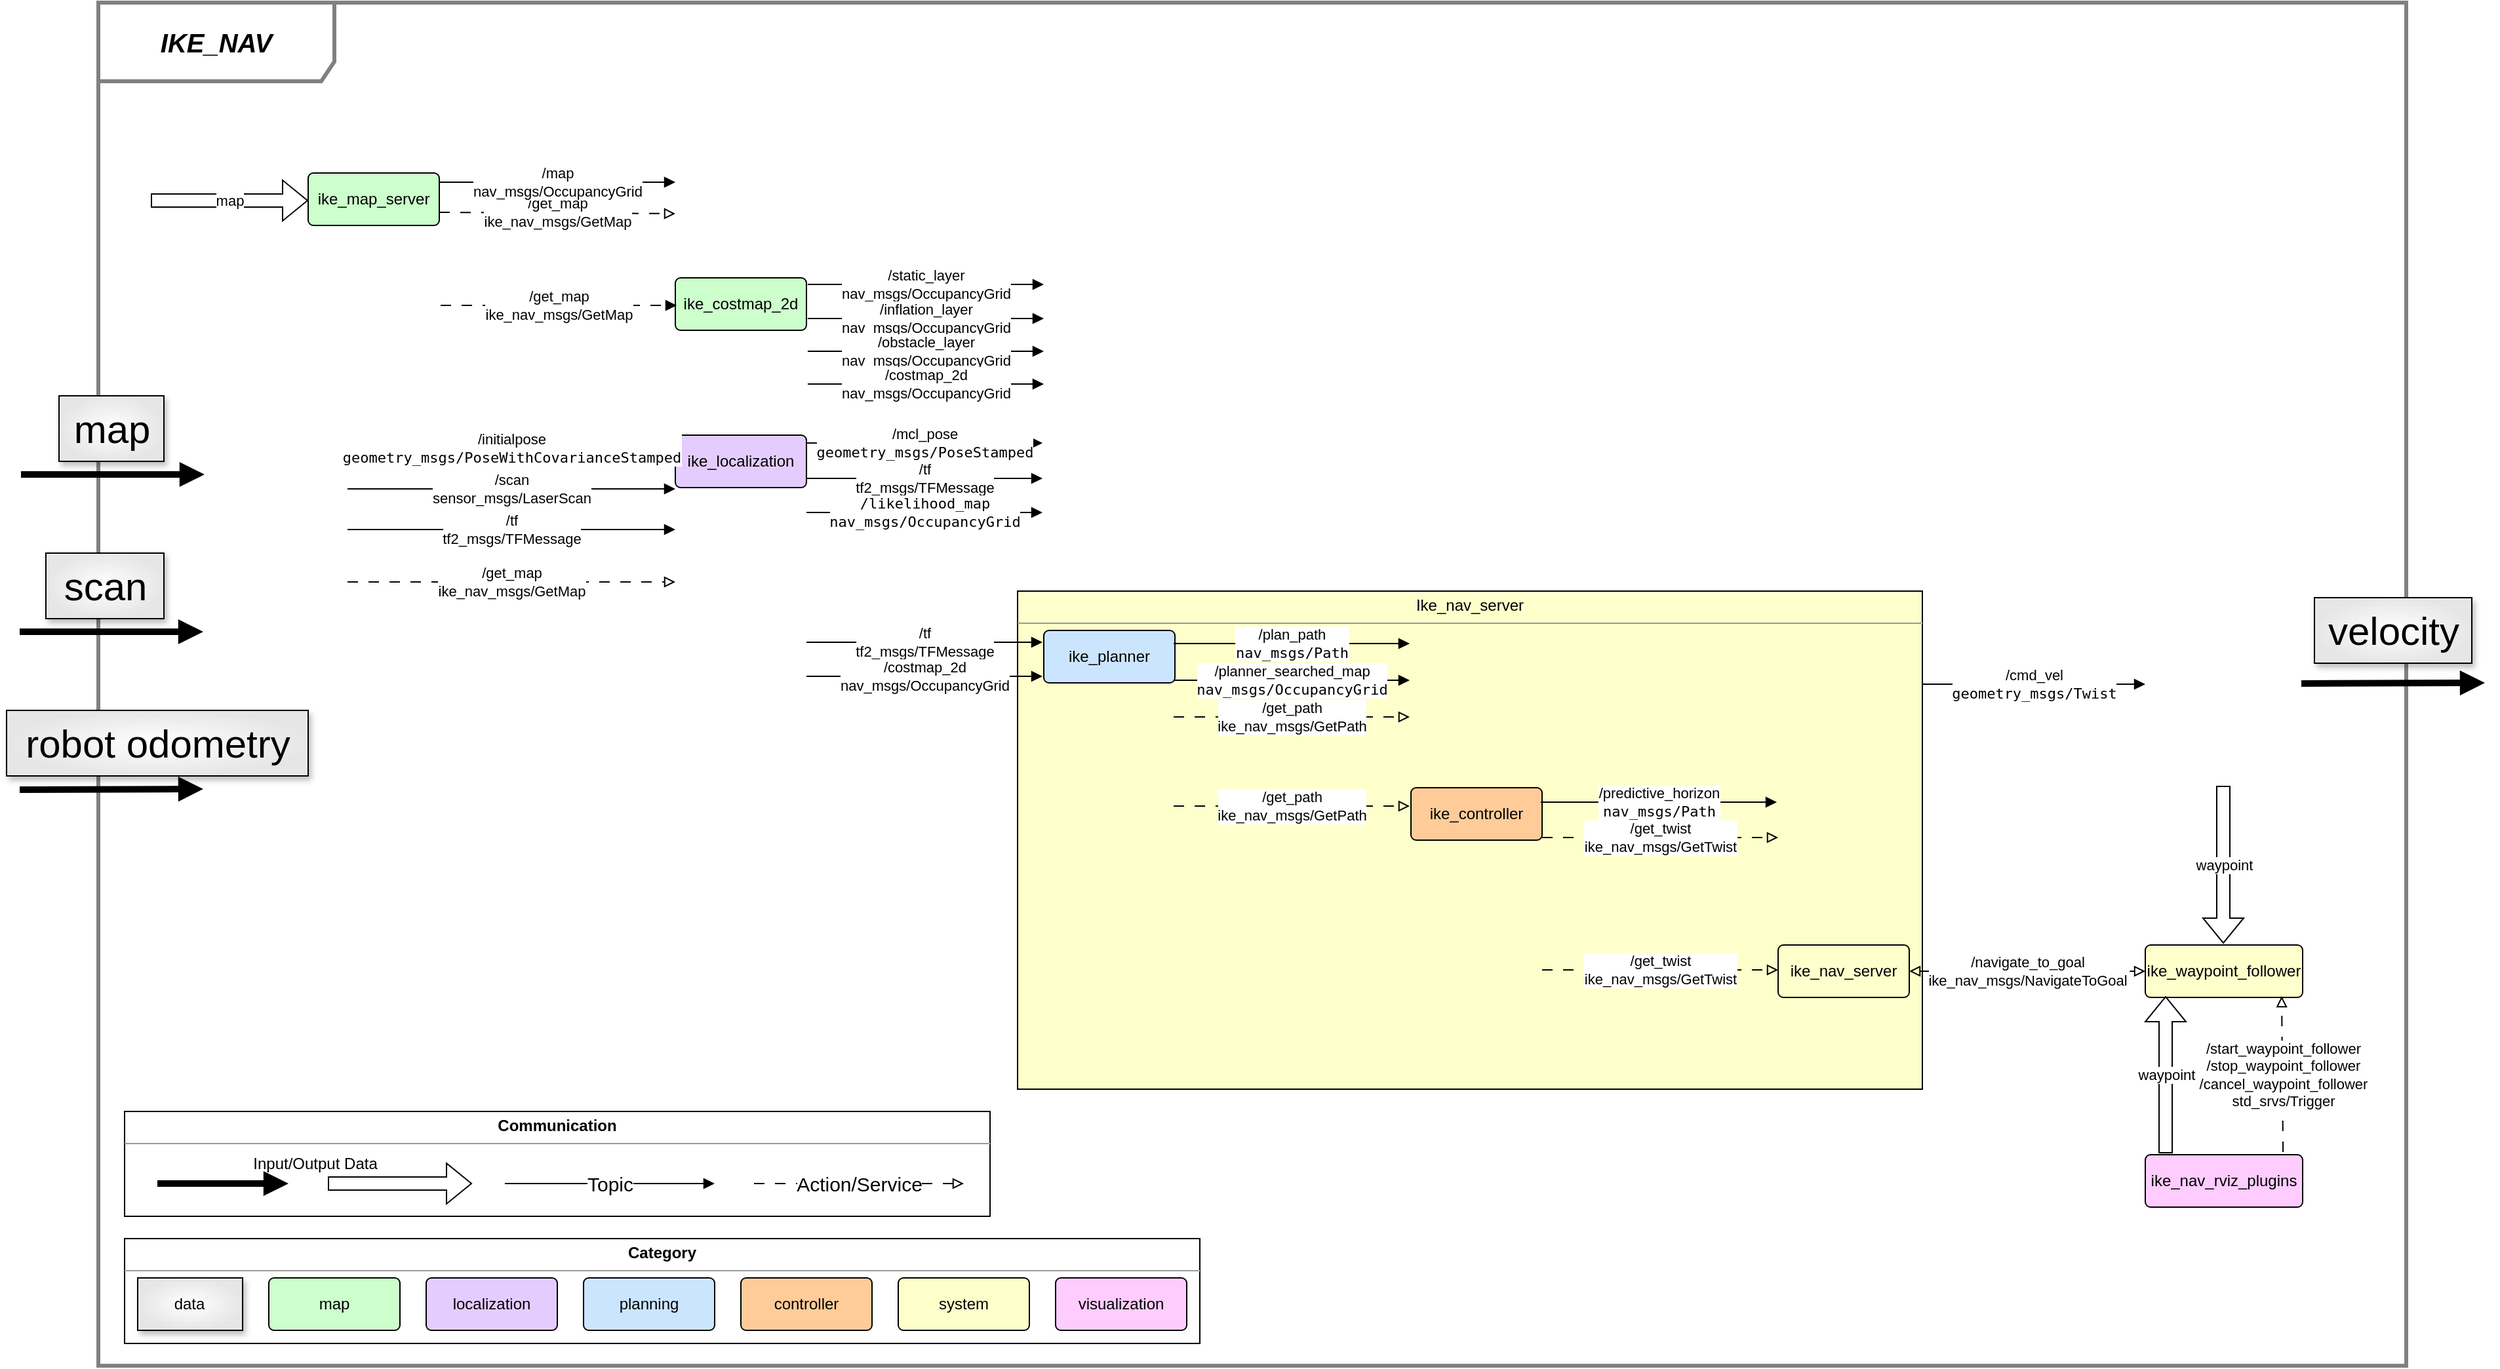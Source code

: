 <mxfile version="21.7.4" type="github">
  <diagram id="GLxgjykdIgWs57UM0d7h" name="ページ1">
    <mxGraphModel dx="2133" dy="1028" grid="0" gridSize="10" guides="1" tooltips="1" connect="1" arrows="1" fold="1" page="1" pageScale="1" pageWidth="1920" pageHeight="1200" math="0" shadow="0">
      <root>
        <mxCell id="0" />
        <mxCell id="1" parent="0" />
        <mxCell id="vypRnFqfbanGZIzAuWv7-15" value="&lt;font size=&quot;1&quot;&gt;&lt;i&gt;&lt;b style=&quot;font-size: 20px;&quot;&gt;IKE_NAV&lt;/b&gt;&lt;/i&gt;&lt;/font&gt;" style="shape=umlFrame;whiteSpace=wrap;html=1;pointerEvents=0;strokeWidth=3;width=180;height=60;strokeColor=#808080;movable=0;resizable=0;rotatable=0;deletable=0;editable=0;locked=1;connectable=0;" parent="1" vertex="1">
          <mxGeometry x="80" y="80" width="1760" height="1040" as="geometry" />
        </mxCell>
        <mxCell id="vypRnFqfbanGZIzAuWv7-10" value="" style="html=1;verticalAlign=bottom;endArrow=block;rounded=0;strokeWidth=5;" parent="1" edge="1">
          <mxGeometry width="80" relative="1" as="geometry">
            <mxPoint x="20" y="560" as="sourcePoint" />
            <mxPoint x="160" y="560" as="targetPoint" />
          </mxGeometry>
        </mxCell>
        <mxCell id="vypRnFqfbanGZIzAuWv7-41" value="&lt;font style=&quot;font-size: 30px;&quot;&gt;map&lt;/font&gt;" style="text;html=1;align=center;verticalAlign=middle;resizable=0;points=[];autosize=1;strokeColor=default;fillColor=default;gradientColor=#E6E6E6;glass=0;shadow=1;rounded=0;gradientDirection=radial;flipV=0;flipH=1;" parent="1" vertex="1">
          <mxGeometry x="50" y="380" width="80" height="50" as="geometry" />
        </mxCell>
        <mxCell id="vypRnFqfbanGZIzAuWv7-45" value="" style="html=1;verticalAlign=bottom;endArrow=block;rounded=0;strokeWidth=5;" parent="1" edge="1">
          <mxGeometry width="80" relative="1" as="geometry">
            <mxPoint x="21" y="440" as="sourcePoint" />
            <mxPoint x="161" y="440" as="targetPoint" />
          </mxGeometry>
        </mxCell>
        <mxCell id="vypRnFqfbanGZIzAuWv7-44" value="" style="html=1;verticalAlign=bottom;endArrow=block;rounded=0;strokeWidth=5;" parent="1" edge="1">
          <mxGeometry width="80" relative="1" as="geometry">
            <mxPoint x="20" y="680.5" as="sourcePoint" />
            <mxPoint x="160" y="680" as="targetPoint" />
          </mxGeometry>
        </mxCell>
        <mxCell id="vypRnFqfbanGZIzAuWv7-49" value="&lt;font style=&quot;font-size: 30px;&quot;&gt;scan&lt;/font&gt;" style="text;html=1;align=center;verticalAlign=middle;resizable=0;points=[];autosize=1;strokeColor=default;fillColor=default;gradientColor=#E6E6E6;glass=0;shadow=1;rounded=0;gradientDirection=radial;flipV=0;flipH=1;" parent="1" vertex="1">
          <mxGeometry x="40" y="500" width="90" height="50" as="geometry" />
        </mxCell>
        <mxCell id="vypRnFqfbanGZIzAuWv7-50" value="&lt;font style=&quot;font-size: 30px;&quot;&gt;robot odometry&lt;br&gt;&lt;/font&gt;" style="text;html=1;align=center;verticalAlign=middle;resizable=0;points=[];autosize=1;strokeColor=default;fillColor=default;gradientColor=#E6E6E6;glass=0;shadow=1;rounded=0;gradientDirection=radial;flipV=0;flipH=1;" parent="1" vertex="1">
          <mxGeometry x="10" y="620" width="230" height="50" as="geometry" />
        </mxCell>
        <mxCell id="vypRnFqfbanGZIzAuWv7-108" value="" style="group" parent="1" vertex="1" connectable="0">
          <mxGeometry x="120" y="160" width="400" height="40" as="geometry" />
        </mxCell>
        <mxCell id="vypRnFqfbanGZIzAuWv7-51" value="&lt;div&gt;map&lt;/div&gt;" style="endArrow=block;endFill=1;html=1;rounded=0;shape=flexArrow;" parent="vypRnFqfbanGZIzAuWv7-108" edge="1">
          <mxGeometry width="160" relative="1" as="geometry">
            <mxPoint y="71" as="sourcePoint" />
            <mxPoint x="120" y="71" as="targetPoint" />
          </mxGeometry>
        </mxCell>
        <mxCell id="vypRnFqfbanGZIzAuWv7-13" value="ike_map_server" style="rounded=1;arcSize=10;whiteSpace=wrap;html=1;align=center;fillColor=#CCFFCC;" parent="vypRnFqfbanGZIzAuWv7-108" vertex="1">
          <mxGeometry x="120" y="50" width="100" height="40" as="geometry" />
        </mxCell>
        <mxCell id="vypRnFqfbanGZIzAuWv7-59" value="&lt;div&gt;/get_map&lt;/div&gt;&lt;div&gt;ike_nav_msgs/GetMap&lt;br&gt;&lt;/div&gt;" style="endArrow=block;endSize=6;endFill=0;html=1;rounded=0;exitX=1;exitY=0.75;exitDx=0;exitDy=0;dashed=1;dashPattern=8 8;" parent="vypRnFqfbanGZIzAuWv7-108" source="vypRnFqfbanGZIzAuWv7-13" edge="1">
          <mxGeometry width="160" relative="1" as="geometry">
            <mxPoint x="230" y="81" as="sourcePoint" />
            <mxPoint x="400" y="81" as="targetPoint" />
          </mxGeometry>
        </mxCell>
        <mxCell id="vypRnFqfbanGZIzAuWv7-58" value="&lt;div&gt;/map&lt;/div&gt;&lt;span style=&quot;background-color: transparent;&quot;&gt;nav_msgs/OccupancyGrid&lt;/span&gt;" style="endArrow=block;endSize=6;endFill=1;html=1;rounded=0;exitX=1;exitY=0.5;exitDx=0;exitDy=0;" parent="vypRnFqfbanGZIzAuWv7-108" edge="1">
          <mxGeometry width="160" relative="1" as="geometry">
            <mxPoint x="220" y="57" as="sourcePoint" />
            <mxPoint x="400" y="57" as="targetPoint" />
          </mxGeometry>
        </mxCell>
        <mxCell id="vypRnFqfbanGZIzAuWv7-109" value="" style="group" parent="1" vertex="1" connectable="0">
          <mxGeometry x="341" y="290" width="460" height="81" as="geometry" />
        </mxCell>
        <mxCell id="vypRnFqfbanGZIzAuWv7-32" value="ike_costmap_2d" style="rounded=1;arcSize=10;whiteSpace=wrap;html=1;align=center;fillColor=#CCFFCC;" parent="vypRnFqfbanGZIzAuWv7-109" vertex="1">
          <mxGeometry x="179" width="100" height="40" as="geometry" />
        </mxCell>
        <mxCell id="vypRnFqfbanGZIzAuWv7-60" value="&lt;div&gt;/get_map&lt;/div&gt;&lt;div&gt;ike_nav_msgs/GetMap&lt;br&gt;&lt;/div&gt;" style="endArrow=block;endSize=6;endFill=1;html=1;rounded=0;exitX=1;exitY=0.75;exitDx=0;exitDy=0;dashed=1;dashPattern=8 8;" parent="vypRnFqfbanGZIzAuWv7-109" edge="1">
          <mxGeometry width="160" relative="1" as="geometry">
            <mxPoint y="21" as="sourcePoint" />
            <mxPoint x="180" y="21" as="targetPoint" />
          </mxGeometry>
        </mxCell>
        <mxCell id="vypRnFqfbanGZIzAuWv7-104" value="" style="group" parent="vypRnFqfbanGZIzAuWv7-109" vertex="1" connectable="0">
          <mxGeometry x="280" y="5" width="180" height="76" as="geometry" />
        </mxCell>
        <mxCell id="vypRnFqfbanGZIzAuWv7-61" value="&lt;div&gt;/static_layer&lt;/div&gt;&lt;span style=&quot;background-color: transparent;&quot;&gt;nav_msgs/OccupancyGrid&lt;/span&gt;" style="endArrow=block;endSize=6;endFill=1;html=1;rounded=0;exitX=1;exitY=0.5;exitDx=0;exitDy=0;" parent="vypRnFqfbanGZIzAuWv7-104" edge="1">
          <mxGeometry width="160" relative="1" as="geometry">
            <mxPoint as="sourcePoint" />
            <mxPoint x="180" as="targetPoint" />
          </mxGeometry>
        </mxCell>
        <mxCell id="vypRnFqfbanGZIzAuWv7-62" value="&lt;div&gt;/inflation_layer&lt;/div&gt;&lt;span style=&quot;background-color: transparent;&quot;&gt;nav_msgs/OccupancyGrid&lt;/span&gt;" style="endArrow=block;endSize=6;endFill=1;html=1;rounded=0;exitX=1;exitY=0.5;exitDx=0;exitDy=0;" parent="vypRnFqfbanGZIzAuWv7-104" edge="1">
          <mxGeometry width="160" relative="1" as="geometry">
            <mxPoint y="26" as="sourcePoint" />
            <mxPoint x="180" y="26" as="targetPoint" />
          </mxGeometry>
        </mxCell>
        <mxCell id="vypRnFqfbanGZIzAuWv7-63" value="&lt;div&gt;/obstacle_layer&lt;/div&gt;&lt;span style=&quot;background-color: transparent;&quot;&gt;nav_msgs/OccupancyGrid&lt;/span&gt;" style="endArrow=block;endSize=6;endFill=1;html=1;rounded=0;exitX=1;exitY=0.5;exitDx=0;exitDy=0;" parent="vypRnFqfbanGZIzAuWv7-104" edge="1">
          <mxGeometry width="160" relative="1" as="geometry">
            <mxPoint y="51" as="sourcePoint" />
            <mxPoint x="180" y="51" as="targetPoint" />
          </mxGeometry>
        </mxCell>
        <mxCell id="vypRnFqfbanGZIzAuWv7-65" value="&lt;div&gt;/costmap_2d&lt;/div&gt;nav_msgs/OccupancyGrid" style="endArrow=block;endSize=6;endFill=1;html=1;rounded=0;exitX=1;exitY=0.75;exitDx=0;exitDy=0;" parent="vypRnFqfbanGZIzAuWv7-104" edge="1">
          <mxGeometry width="160" relative="1" as="geometry">
            <mxPoint y="76" as="sourcePoint" />
            <mxPoint x="180" y="76" as="targetPoint" />
          </mxGeometry>
        </mxCell>
        <mxCell id="vypRnFqfbanGZIzAuWv7-110" value="" style="group" parent="1" vertex="1" connectable="0">
          <mxGeometry x="270" y="410" width="530" height="110" as="geometry" />
        </mxCell>
        <mxCell id="vypRnFqfbanGZIzAuWv7-31" value="&lt;div&gt;ike_localization&lt;/div&gt;" style="rounded=1;arcSize=10;whiteSpace=wrap;html=1;align=center;fillColor=#E5CCFF;" parent="vypRnFqfbanGZIzAuWv7-110" vertex="1">
          <mxGeometry x="250" width="100" height="40" as="geometry" />
        </mxCell>
        <mxCell id="vypRnFqfbanGZIzAuWv7-73" value="" style="group" parent="vypRnFqfbanGZIzAuWv7-110" vertex="1" connectable="0">
          <mxGeometry y="10" width="250" height="100" as="geometry" />
        </mxCell>
        <mxCell id="vypRnFqfbanGZIzAuWv7-67" value="&lt;div&gt;/scan&lt;/div&gt;&lt;div&gt;sensor_msgs/LaserScan&lt;br&gt;&lt;/div&gt;" style="endArrow=block;endSize=6;endFill=1;html=1;rounded=0;exitX=1;exitY=0.5;exitDx=0;exitDy=0;" parent="vypRnFqfbanGZIzAuWv7-73" edge="1">
          <mxGeometry width="160" relative="1" as="geometry">
            <mxPoint y="31" as="sourcePoint" />
            <mxPoint x="250" y="31" as="targetPoint" />
          </mxGeometry>
        </mxCell>
        <mxCell id="vypRnFqfbanGZIzAuWv7-66" value="&lt;div&gt;/get_map&lt;/div&gt;&lt;div&gt;ike_nav_msgs/GetMap&lt;br&gt;&lt;/div&gt;" style="endArrow=block;endSize=6;endFill=0;html=1;rounded=0;exitX=1;exitY=0.75;exitDx=0;exitDy=0;dashed=1;dashPattern=8 8;" parent="vypRnFqfbanGZIzAuWv7-73" edge="1">
          <mxGeometry width="160" relative="1" as="geometry">
            <mxPoint y="102" as="sourcePoint" />
            <mxPoint x="250" y="102" as="targetPoint" />
          </mxGeometry>
        </mxCell>
        <mxCell id="vypRnFqfbanGZIzAuWv7-68" value="&lt;div&gt;/tf&lt;/div&gt;&lt;div&gt;tf2_msgs/TFMessage&lt;br&gt;&lt;/div&gt;" style="endArrow=block;endSize=6;endFill=1;html=1;rounded=0;exitX=1;exitY=0.5;exitDx=0;exitDy=0;" parent="vypRnFqfbanGZIzAuWv7-73" edge="1">
          <mxGeometry width="160" relative="1" as="geometry">
            <mxPoint y="62" as="sourcePoint" />
            <mxPoint x="250" y="62" as="targetPoint" />
          </mxGeometry>
        </mxCell>
        <mxCell id="vypRnFqfbanGZIzAuWv7-71" value="&lt;div&gt;/initialpose&lt;/div&gt;&lt;div&gt;&lt;code&gt;geometry_msgs/PoseWithCovarianceStamped&lt;/code&gt;&lt;/div&gt;" style="endArrow=block;endSize=6;endFill=1;html=1;rounded=0;exitX=1;exitY=0.5;exitDx=0;exitDy=0;" parent="vypRnFqfbanGZIzAuWv7-73" edge="1">
          <mxGeometry width="160" relative="1" as="geometry">
            <mxPoint as="sourcePoint" />
            <mxPoint x="250" as="targetPoint" />
          </mxGeometry>
        </mxCell>
        <mxCell id="vypRnFqfbanGZIzAuWv7-105" value="" style="group" parent="vypRnFqfbanGZIzAuWv7-110" vertex="1" connectable="0">
          <mxGeometry x="350" y="6" width="180" height="53" as="geometry" />
        </mxCell>
        <mxCell id="vypRnFqfbanGZIzAuWv7-70" value="&lt;div&gt;/tf&lt;/div&gt;&lt;div&gt;tf2_msgs/TFMessage&lt;br&gt;&lt;/div&gt;" style="endArrow=block;endSize=6;endFill=1;html=1;rounded=0;exitX=1;exitY=0.5;exitDx=0;exitDy=0;" parent="vypRnFqfbanGZIzAuWv7-105" edge="1">
          <mxGeometry width="160" relative="1" as="geometry">
            <mxPoint y="27" as="sourcePoint" />
            <mxPoint x="180" y="27" as="targetPoint" />
          </mxGeometry>
        </mxCell>
        <mxCell id="vypRnFqfbanGZIzAuWv7-74" value="&lt;div&gt;/mcl_pose&lt;/div&gt;&lt;div&gt;&lt;code&gt;geometry_msgs/PoseStamped&lt;/code&gt;&lt;/div&gt;" style="endArrow=block;endSize=6;endFill=1;html=1;rounded=0;exitX=1;exitY=0.5;exitDx=0;exitDy=0;" parent="vypRnFqfbanGZIzAuWv7-105" edge="1">
          <mxGeometry width="160" relative="1" as="geometry">
            <mxPoint as="sourcePoint" />
            <mxPoint x="180" as="targetPoint" />
          </mxGeometry>
        </mxCell>
        <mxCell id="vypRnFqfbanGZIzAuWv7-75" value="&lt;code&gt;/likelihood_map&lt;/code&gt;&lt;div&gt;&lt;code&gt;nav_msgs/OccupancyGrid&lt;/code&gt;&lt;/div&gt;" style="endArrow=block;endSize=6;endFill=1;html=1;rounded=0;exitX=1;exitY=0.5;exitDx=0;exitDy=0;" parent="vypRnFqfbanGZIzAuWv7-105" edge="1">
          <mxGeometry width="160" relative="1" as="geometry">
            <mxPoint y="53" as="sourcePoint" />
            <mxPoint x="180" y="53" as="targetPoint" />
          </mxGeometry>
        </mxCell>
        <mxCell id="vypRnFqfbanGZIzAuWv7-54" value="&lt;font style=&quot;font-size: 30px;&quot;&gt;velocity&lt;/font&gt;" style="text;html=1;align=center;verticalAlign=middle;resizable=0;points=[];autosize=1;strokeColor=default;fillColor=default;gradientColor=#E6E6E6;glass=0;shadow=1;rounded=0;gradientDirection=radial;flipV=1;flipH=1;" parent="1" vertex="1">
          <mxGeometry x="1770" y="534" width="120" height="50" as="geometry" />
        </mxCell>
        <mxCell id="vypRnFqfbanGZIzAuWv7-52" value="" style="html=1;verticalAlign=bottom;endArrow=block;rounded=0;strokeWidth=5;" parent="1" edge="1">
          <mxGeometry width="80" relative="1" as="geometry">
            <mxPoint x="1760" y="599.5" as="sourcePoint" />
            <mxPoint x="1900" y="599" as="targetPoint" />
          </mxGeometry>
        </mxCell>
        <mxCell id="sVtsP9la3kCagasJqCs3-1" value="" style="group" vertex="1" connectable="0" parent="1">
          <mxGeometry x="100" y="1023" width="820" height="80" as="geometry" />
        </mxCell>
        <mxCell id="vypRnFqfbanGZIzAuWv7-56" value="&lt;p style=&quot;margin:0px;margin-top:4px;text-align:center;&quot;&gt;&lt;b&gt;Category&lt;/b&gt;&lt;br&gt;&lt;/p&gt;&lt;hr size=&quot;1&quot;&gt;&lt;div style=&quot;height:2px;&quot;&gt;&lt;/div&gt;" style="verticalAlign=top;align=left;overflow=fill;fontSize=12;fontFamily=Helvetica;html=1;whiteSpace=wrap;container=0;" parent="sVtsP9la3kCagasJqCs3-1" vertex="1">
          <mxGeometry width="820" height="80" as="geometry" />
        </mxCell>
        <mxCell id="vypRnFqfbanGZIzAuWv7-14" value="&lt;div&gt;localization&lt;/div&gt;" style="rounded=1;arcSize=10;whiteSpace=wrap;html=1;align=center;fillColor=#E5CCFF;container=0;" parent="sVtsP9la3kCagasJqCs3-1" vertex="1">
          <mxGeometry x="230" y="30" width="100" height="40" as="geometry" />
        </mxCell>
        <mxCell id="vypRnFqfbanGZIzAuWv7-17" value="&lt;div&gt;map&lt;/div&gt;" style="rounded=1;arcSize=10;whiteSpace=wrap;html=1;align=center;fillColor=#CCFFCC;container=0;" parent="sVtsP9la3kCagasJqCs3-1" vertex="1">
          <mxGeometry x="110" y="30" width="100" height="40" as="geometry" />
        </mxCell>
        <mxCell id="vypRnFqfbanGZIzAuWv7-27" value="&lt;div&gt;planning&lt;/div&gt;" style="rounded=1;arcSize=10;whiteSpace=wrap;html=1;align=center;fillColor=#CCE5FF;container=0;" parent="sVtsP9la3kCagasJqCs3-1" vertex="1">
          <mxGeometry x="350" y="30" width="100" height="40" as="geometry" />
        </mxCell>
        <mxCell id="vypRnFqfbanGZIzAuWv7-28" value="controller" style="rounded=1;arcSize=10;whiteSpace=wrap;html=1;align=center;fillColor=#FFCC99;container=0;" parent="sVtsP9la3kCagasJqCs3-1" vertex="1">
          <mxGeometry x="470" y="30" width="100" height="40" as="geometry" />
        </mxCell>
        <mxCell id="vypRnFqfbanGZIzAuWv7-29" value="visualization" style="rounded=1;arcSize=10;whiteSpace=wrap;html=1;align=center;fillColor=#FFCCFF;container=0;" parent="sVtsP9la3kCagasJqCs3-1" vertex="1">
          <mxGeometry x="710" y="30" width="100" height="40" as="geometry" />
        </mxCell>
        <mxCell id="vypRnFqfbanGZIzAuWv7-30" value="system" style="rounded=1;arcSize=10;whiteSpace=wrap;html=1;align=center;fillColor=#FFFFCC;container=0;" parent="sVtsP9la3kCagasJqCs3-1" vertex="1">
          <mxGeometry x="590" y="30" width="100" height="40" as="geometry" />
        </mxCell>
        <mxCell id="-vQ_j6SdcGAmKbIkKraI-2" value="&lt;font style=&quot;&quot;&gt;&lt;font style=&quot;font-size: 23px;&quot;&gt;&amp;nbsp; &amp;nbsp; &amp;nbsp; &amp;nbsp; &amp;nbsp;&amp;nbsp;&lt;/font&gt;&lt;br&gt;&lt;/font&gt;" style="text;html=1;align=center;verticalAlign=middle;resizable=0;points=[];autosize=1;strokeColor=default;fillColor=default;gradientColor=#E6E6E6;glass=0;shadow=1;rounded=0;gradientDirection=radial;flipV=0;flipH=1;" parent="sVtsP9la3kCagasJqCs3-1" vertex="1">
          <mxGeometry x="10" y="30" width="80" height="40" as="geometry" />
        </mxCell>
        <mxCell id="-vQ_j6SdcGAmKbIkKraI-3" value="data" style="text;html=1;align=center;verticalAlign=middle;resizable=0;points=[];autosize=1;strokeColor=none;fillColor=none;" parent="sVtsP9la3kCagasJqCs3-1" vertex="1">
          <mxGeometry x="28.5" y="37" width="41" height="26" as="geometry" />
        </mxCell>
        <mxCell id="vypRnFqfbanGZIzAuWv7-100" value="&lt;p style=&quot;margin:0px;margin-top:4px;text-align:center;&quot;&gt;Ike_nav_server&lt;br&gt;&lt;/p&gt;&lt;hr size=&quot;1&quot;&gt;&lt;div style=&quot;height:2px;&quot;&gt;&lt;/div&gt;" style="verticalAlign=top;align=left;overflow=fill;fontSize=12;fontFamily=Helvetica;html=1;whiteSpace=wrap;fillColor=#FFFFCC;movable=0;resizable=0;rotatable=0;deletable=0;editable=0;locked=1;connectable=0;" parent="1" vertex="1">
          <mxGeometry x="781" y="529" width="690" height="380" as="geometry" />
        </mxCell>
        <mxCell id="vypRnFqfbanGZIzAuWv7-76" value="&lt;div&gt;ike_planner&lt;/div&gt;" style="rounded=1;arcSize=10;whiteSpace=wrap;html=1;align=center;fillColor=#CCE5FF;" parent="1" vertex="1">
          <mxGeometry x="801" y="559" width="100" height="40" as="geometry" />
        </mxCell>
        <mxCell id="vypRnFqfbanGZIzAuWv7-79" value="&lt;div&gt;/plan_path&lt;/div&gt;&lt;div&gt;&lt;code&gt;nav_msgs/Path&lt;br&gt;&lt;/code&gt;&lt;/div&gt;" style="endArrow=block;endSize=6;endFill=1;html=1;rounded=0;exitX=1;exitY=0.5;exitDx=0;exitDy=0;" parent="1" edge="1">
          <mxGeometry width="160" relative="1" as="geometry">
            <mxPoint x="900" y="569" as="sourcePoint" />
            <mxPoint x="1080" y="569" as="targetPoint" />
          </mxGeometry>
        </mxCell>
        <mxCell id="vypRnFqfbanGZIzAuWv7-80" value="&lt;div&gt;/planner_searched_map&lt;/div&gt;&lt;div&gt;&lt;code&gt;nav_msgs/OccupancyGrid&lt;br&gt;&lt;/code&gt;&lt;/div&gt;" style="endArrow=block;endSize=6;endFill=1;html=1;rounded=0;exitX=1;exitY=0.5;exitDx=0;exitDy=0;" parent="1" edge="1">
          <mxGeometry width="160" relative="1" as="geometry">
            <mxPoint x="900" y="597" as="sourcePoint" />
            <mxPoint x="1080" y="597" as="targetPoint" />
          </mxGeometry>
        </mxCell>
        <mxCell id="vypRnFqfbanGZIzAuWv7-81" value="&lt;div&gt;/get_path&lt;/div&gt;ike_nav_msgs/GetPath" style="endArrow=block;endSize=6;endFill=0;html=1;rounded=0;exitX=1;exitY=0.75;exitDx=0;exitDy=0;dashed=1;dashPattern=8 8;" parent="1" edge="1">
          <mxGeometry width="160" relative="1" as="geometry">
            <mxPoint x="900" y="625" as="sourcePoint" />
            <mxPoint x="1080" y="625" as="targetPoint" />
          </mxGeometry>
        </mxCell>
        <mxCell id="vypRnFqfbanGZIzAuWv7-85" value="ike_controller" style="rounded=1;arcSize=10;whiteSpace=wrap;html=1;align=center;fillColor=#FFCC99;" parent="1" vertex="1">
          <mxGeometry x="1081" y="679" width="100" height="40" as="geometry" />
        </mxCell>
        <mxCell id="vypRnFqfbanGZIzAuWv7-87" value="&lt;div&gt;/get_path&lt;/div&gt;ike_nav_msgs/GetPath" style="endArrow=block;endSize=6;endFill=0;html=1;rounded=0;exitX=1;exitY=0.75;exitDx=0;exitDy=0;dashed=1;dashPattern=8 8;" parent="1" edge="1">
          <mxGeometry width="160" relative="1" as="geometry">
            <mxPoint x="900" y="693" as="sourcePoint" />
            <mxPoint x="1080" y="693" as="targetPoint" />
          </mxGeometry>
        </mxCell>
        <mxCell id="vypRnFqfbanGZIzAuWv7-88" value="&lt;div&gt;/get_twist&lt;/div&gt;&lt;div&gt;ike_nav_msgs/GetTwist&lt;br&gt;&lt;/div&gt;" style="endArrow=block;endSize=6;endFill=0;html=1;rounded=0;exitX=1;exitY=0.75;exitDx=0;exitDy=0;dashed=1;dashPattern=8 8;" parent="1" edge="1">
          <mxGeometry width="160" relative="1" as="geometry">
            <mxPoint x="1181" y="717" as="sourcePoint" />
            <mxPoint x="1361" y="717" as="targetPoint" />
          </mxGeometry>
        </mxCell>
        <mxCell id="vypRnFqfbanGZIzAuWv7-89" value="&lt;div&gt;/predictive_horizon&lt;/div&gt;&lt;div&gt;&lt;code&gt;nav_msgs/Path&lt;br&gt;&lt;/code&gt;&lt;/div&gt;" style="endArrow=block;endSize=6;endFill=1;html=1;rounded=0;exitX=1;exitY=0.5;exitDx=0;exitDy=0;" parent="1" edge="1">
          <mxGeometry width="160" relative="1" as="geometry">
            <mxPoint x="1180" y="690" as="sourcePoint" />
            <mxPoint x="1360" y="690" as="targetPoint" />
          </mxGeometry>
        </mxCell>
        <mxCell id="vypRnFqfbanGZIzAuWv7-90" value="ike_nav_server" style="rounded=1;arcSize=10;whiteSpace=wrap;html=1;align=center;fillColor=#FFFFCC;" parent="1" vertex="1">
          <mxGeometry x="1361" y="799" width="100" height="40" as="geometry" />
        </mxCell>
        <mxCell id="vypRnFqfbanGZIzAuWv7-91" value="ike_waypoint_follower" style="rounded=1;arcSize=10;whiteSpace=wrap;html=1;align=center;fillColor=#FFFFCC;" parent="1" vertex="1">
          <mxGeometry x="1641" y="799" width="120" height="40" as="geometry" />
        </mxCell>
        <mxCell id="vypRnFqfbanGZIzAuWv7-93" value="waypoint" style="endArrow=block;endFill=1;html=1;rounded=0;shape=flexArrow;" parent="1" edge="1">
          <mxGeometry width="160" relative="1" as="geometry">
            <mxPoint x="1700.5" y="677.5" as="sourcePoint" />
            <mxPoint x="1700.5" y="798" as="targetPoint" />
          </mxGeometry>
        </mxCell>
        <mxCell id="vypRnFqfbanGZIzAuWv7-94" value="waypoint" style="endArrow=block;endFill=1;html=1;rounded=0;shape=flexArrow;" parent="1" edge="1">
          <mxGeometry width="160" relative="1" as="geometry">
            <mxPoint x="1656.5" y="958" as="sourcePoint" />
            <mxPoint x="1656.5" y="838" as="targetPoint" />
          </mxGeometry>
        </mxCell>
        <mxCell id="vypRnFqfbanGZIzAuWv7-92" value="ike_nav_rviz_plugins" style="rounded=1;arcSize=10;whiteSpace=wrap;html=1;align=center;fillColor=#FFCCFF;" parent="1" vertex="1">
          <mxGeometry x="1641" y="959" width="120" height="40" as="geometry" />
        </mxCell>
        <mxCell id="vypRnFqfbanGZIzAuWv7-95" value="&lt;div&gt;/navigate_to_goal&lt;/div&gt;&lt;div&gt;ike_nav_msgs/NavigateToGoal&lt;br&gt;&lt;/div&gt;" style="endArrow=block;endSize=6;endFill=0;html=1;rounded=0;exitX=1;exitY=0.75;exitDx=0;exitDy=0;dashed=1;dashPattern=8 8;startArrow=block;startFill=0;" parent="1" edge="1">
          <mxGeometry width="160" relative="1" as="geometry">
            <mxPoint x="1461" y="819" as="sourcePoint" />
            <mxPoint x="1641" y="819" as="targetPoint" />
          </mxGeometry>
        </mxCell>
        <mxCell id="vypRnFqfbanGZIzAuWv7-97" value="&lt;div&gt;/start_waypoint_follower&lt;br&gt;&lt;/div&gt;&lt;div&gt;/stop_waypoint_follower&lt;br&gt;&lt;/div&gt;&lt;div&gt;/cancel_waypoint_follower&lt;/div&gt;&lt;div&gt;std_srvs/Trigger&lt;br&gt;&lt;/div&gt;" style="endArrow=block;endSize=6;endFill=0;html=1;rounded=0;dashed=1;dashPattern=8 8;exitX=0.842;exitY=-0.025;exitDx=0;exitDy=0;exitPerimeter=0;" parent="1" edge="1">
          <mxGeometry width="160" relative="1" as="geometry">
            <mxPoint x="1746.04" y="957" as="sourcePoint" />
            <mxPoint x="1745" y="838" as="targetPoint" />
          </mxGeometry>
        </mxCell>
        <mxCell id="vypRnFqfbanGZIzAuWv7-98" value="&lt;div&gt;/get_twist&lt;/div&gt;&lt;div&gt;ike_nav_msgs/GetTwist&lt;br&gt;&lt;/div&gt;" style="endArrow=block;endSize=6;endFill=0;html=1;rounded=0;exitX=1;exitY=0.75;exitDx=0;exitDy=0;dashed=1;dashPattern=8 8;" parent="1" edge="1">
          <mxGeometry width="160" relative="1" as="geometry">
            <mxPoint x="1181" y="818" as="sourcePoint" />
            <mxPoint x="1361" y="818" as="targetPoint" />
          </mxGeometry>
        </mxCell>
        <mxCell id="vypRnFqfbanGZIzAuWv7-103" value="&lt;div&gt;/cmd_vel&lt;/div&gt;&lt;div&gt;&lt;code&gt;geometry_msgs/Twist&lt;br&gt;&lt;/code&gt;&lt;/div&gt;" style="endArrow=block;endSize=6;endFill=1;html=1;rounded=0;exitX=1;exitY=0.5;exitDx=0;exitDy=0;" parent="1" edge="1">
          <mxGeometry width="160" relative="1" as="geometry">
            <mxPoint x="1471" y="600" as="sourcePoint" />
            <mxPoint x="1641" y="600" as="targetPoint" />
          </mxGeometry>
        </mxCell>
        <mxCell id="vypRnFqfbanGZIzAuWv7-106" value="" style="group" parent="1" vertex="1" connectable="0">
          <mxGeometry x="620" y="568" width="180" height="26" as="geometry" />
        </mxCell>
        <mxCell id="vypRnFqfbanGZIzAuWv7-77" value="&lt;div&gt;/tf&lt;/div&gt;&lt;div&gt;tf2_msgs/TFMessage&lt;br&gt;&lt;/div&gt;" style="endArrow=block;endSize=6;endFill=1;html=1;rounded=0;exitX=1;exitY=0.5;exitDx=0;exitDy=0;" parent="vypRnFqfbanGZIzAuWv7-106" edge="1">
          <mxGeometry width="160" relative="1" as="geometry">
            <mxPoint as="sourcePoint" />
            <mxPoint x="180" as="targetPoint" />
          </mxGeometry>
        </mxCell>
        <mxCell id="vypRnFqfbanGZIzAuWv7-82" value="&lt;div&gt;/costmap_2d&lt;/div&gt;nav_msgs/OccupancyGrid" style="endArrow=block;endSize=6;endFill=1;html=1;rounded=0;exitX=1;exitY=0.75;exitDx=0;exitDy=0;" parent="vypRnFqfbanGZIzAuWv7-106" edge="1">
          <mxGeometry width="160" relative="1" as="geometry">
            <mxPoint y="26" as="sourcePoint" />
            <mxPoint x="180" y="26" as="targetPoint" />
          </mxGeometry>
        </mxCell>
        <mxCell id="vypRnFqfbanGZIzAuWv7-125" value="" style="group" parent="1" vertex="1" connectable="0">
          <mxGeometry x="100" y="926" width="660" height="80" as="geometry" />
        </mxCell>
        <mxCell id="vypRnFqfbanGZIzAuWv7-117" value="&lt;p style=&quot;margin:0px;margin-top:4px;text-align:center;&quot;&gt;&lt;b&gt;Communication&lt;/b&gt;&lt;br&gt;&lt;/p&gt;&lt;hr size=&quot;1&quot;&gt;&lt;div style=&quot;height:2px;&quot;&gt;&lt;/div&gt;" style="verticalAlign=top;align=left;overflow=fill;fontSize=12;fontFamily=Helvetica;html=1;whiteSpace=wrap;container=0;" parent="vypRnFqfbanGZIzAuWv7-125" vertex="1">
          <mxGeometry width="660" height="80" as="geometry" />
        </mxCell>
        <mxCell id="vypRnFqfbanGZIzAuWv7-118" value="" style="html=1;verticalAlign=bottom;endArrow=block;rounded=0;strokeWidth=5;" parent="vypRnFqfbanGZIzAuWv7-125" edge="1">
          <mxGeometry width="80" relative="1" as="geometry">
            <mxPoint x="25" y="55" as="sourcePoint" />
            <mxPoint x="125" y="55" as="targetPoint" />
          </mxGeometry>
        </mxCell>
        <mxCell id="vypRnFqfbanGZIzAuWv7-120" value="" style="endArrow=block;endFill=1;html=1;rounded=0;shape=flexArrow;" parent="vypRnFqfbanGZIzAuWv7-125" edge="1">
          <mxGeometry x="-0.17" y="60" width="160" relative="1" as="geometry">
            <mxPoint x="155" y="55" as="sourcePoint" />
            <mxPoint x="265" y="55" as="targetPoint" />
            <mxPoint as="offset" />
          </mxGeometry>
        </mxCell>
        <mxCell id="vypRnFqfbanGZIzAuWv7-121" value="&lt;font style=&quot;font-size: 15px;&quot;&gt;Topic&lt;/font&gt;" style="endArrow=block;endSize=6;endFill=1;html=1;rounded=0;exitX=1;exitY=0.5;exitDx=0;exitDy=0;" parent="vypRnFqfbanGZIzAuWv7-125" edge="1">
          <mxGeometry width="160" relative="1" as="geometry">
            <mxPoint x="290" y="55" as="sourcePoint" />
            <mxPoint x="450" y="55" as="targetPoint" />
          </mxGeometry>
        </mxCell>
        <mxCell id="vypRnFqfbanGZIzAuWv7-122" value="&lt;font style=&quot;font-size: 15px;&quot;&gt;Action/Service&lt;/font&gt;" style="endArrow=block;endSize=6;endFill=0;html=1;rounded=0;exitX=1;exitY=0.75;exitDx=0;exitDy=0;dashed=1;dashPattern=8 8;" parent="vypRnFqfbanGZIzAuWv7-125" edge="1">
          <mxGeometry width="160" relative="1" as="geometry">
            <mxPoint x="480" y="55" as="sourcePoint" />
            <mxPoint x="640" y="55" as="targetPoint" />
          </mxGeometry>
        </mxCell>
        <mxCell id="vypRnFqfbanGZIzAuWv7-123" value="Input/Output Data" style="text;html=1;align=center;verticalAlign=middle;resizable=0;points=[];autosize=1;strokeColor=none;fillColor=none;container=0;" parent="vypRnFqfbanGZIzAuWv7-125" vertex="1">
          <mxGeometry x="85" y="25" width="120" height="30" as="geometry" />
        </mxCell>
      </root>
    </mxGraphModel>
  </diagram>
</mxfile>
